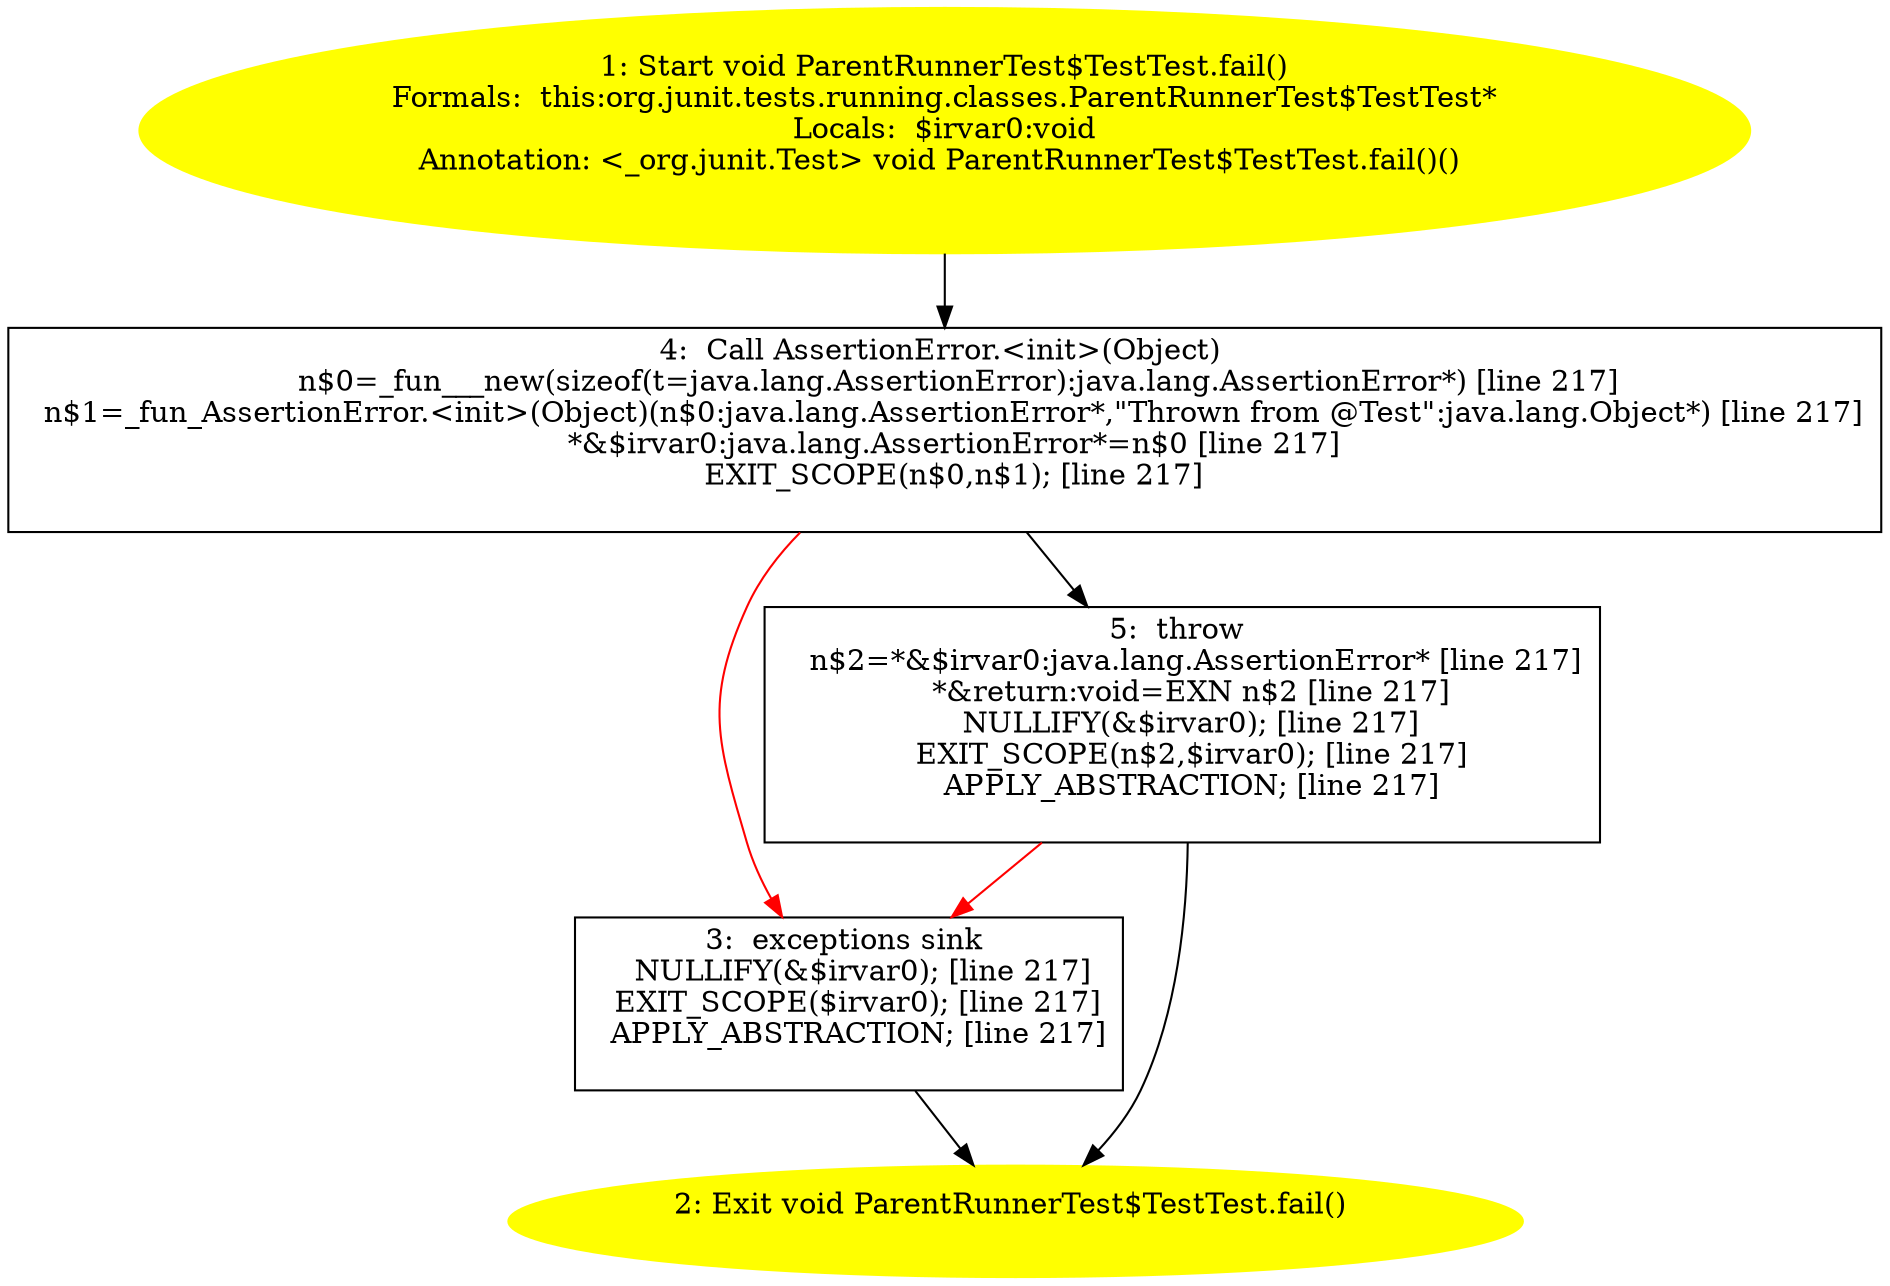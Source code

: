 /* @generated */
digraph cfg {
"org.junit.tests.running.classes.ParentRunnerTest$TestTest.fail():void.02ae14891088757003640c015b9b5cb6_1" [label="1: Start void ParentRunnerTest$TestTest.fail()\nFormals:  this:org.junit.tests.running.classes.ParentRunnerTest$TestTest*\nLocals:  $irvar0:void\nAnnotation: <_org.junit.Test> void ParentRunnerTest$TestTest.fail()() \n  " color=yellow style=filled]
	

	 "org.junit.tests.running.classes.ParentRunnerTest$TestTest.fail():void.02ae14891088757003640c015b9b5cb6_1" -> "org.junit.tests.running.classes.ParentRunnerTest$TestTest.fail():void.02ae14891088757003640c015b9b5cb6_4" ;
"org.junit.tests.running.classes.ParentRunnerTest$TestTest.fail():void.02ae14891088757003640c015b9b5cb6_2" [label="2: Exit void ParentRunnerTest$TestTest.fail() \n  " color=yellow style=filled]
	

"org.junit.tests.running.classes.ParentRunnerTest$TestTest.fail():void.02ae14891088757003640c015b9b5cb6_3" [label="3:  exceptions sink \n   NULLIFY(&$irvar0); [line 217]\n  EXIT_SCOPE($irvar0); [line 217]\n  APPLY_ABSTRACTION; [line 217]\n " shape="box"]
	

	 "org.junit.tests.running.classes.ParentRunnerTest$TestTest.fail():void.02ae14891088757003640c015b9b5cb6_3" -> "org.junit.tests.running.classes.ParentRunnerTest$TestTest.fail():void.02ae14891088757003640c015b9b5cb6_2" ;
"org.junit.tests.running.classes.ParentRunnerTest$TestTest.fail():void.02ae14891088757003640c015b9b5cb6_4" [label="4:  Call AssertionError.<init>(Object) \n   n$0=_fun___new(sizeof(t=java.lang.AssertionError):java.lang.AssertionError*) [line 217]\n  n$1=_fun_AssertionError.<init>(Object)(n$0:java.lang.AssertionError*,\"Thrown from @Test\":java.lang.Object*) [line 217]\n  *&$irvar0:java.lang.AssertionError*=n$0 [line 217]\n  EXIT_SCOPE(n$0,n$1); [line 217]\n " shape="box"]
	

	 "org.junit.tests.running.classes.ParentRunnerTest$TestTest.fail():void.02ae14891088757003640c015b9b5cb6_4" -> "org.junit.tests.running.classes.ParentRunnerTest$TestTest.fail():void.02ae14891088757003640c015b9b5cb6_5" ;
	 "org.junit.tests.running.classes.ParentRunnerTest$TestTest.fail():void.02ae14891088757003640c015b9b5cb6_4" -> "org.junit.tests.running.classes.ParentRunnerTest$TestTest.fail():void.02ae14891088757003640c015b9b5cb6_3" [color="red" ];
"org.junit.tests.running.classes.ParentRunnerTest$TestTest.fail():void.02ae14891088757003640c015b9b5cb6_5" [label="5:  throw \n   n$2=*&$irvar0:java.lang.AssertionError* [line 217]\n  *&return:void=EXN n$2 [line 217]\n  NULLIFY(&$irvar0); [line 217]\n  EXIT_SCOPE(n$2,$irvar0); [line 217]\n  APPLY_ABSTRACTION; [line 217]\n " shape="box"]
	

	 "org.junit.tests.running.classes.ParentRunnerTest$TestTest.fail():void.02ae14891088757003640c015b9b5cb6_5" -> "org.junit.tests.running.classes.ParentRunnerTest$TestTest.fail():void.02ae14891088757003640c015b9b5cb6_2" ;
	 "org.junit.tests.running.classes.ParentRunnerTest$TestTest.fail():void.02ae14891088757003640c015b9b5cb6_5" -> "org.junit.tests.running.classes.ParentRunnerTest$TestTest.fail():void.02ae14891088757003640c015b9b5cb6_3" [color="red" ];
}
